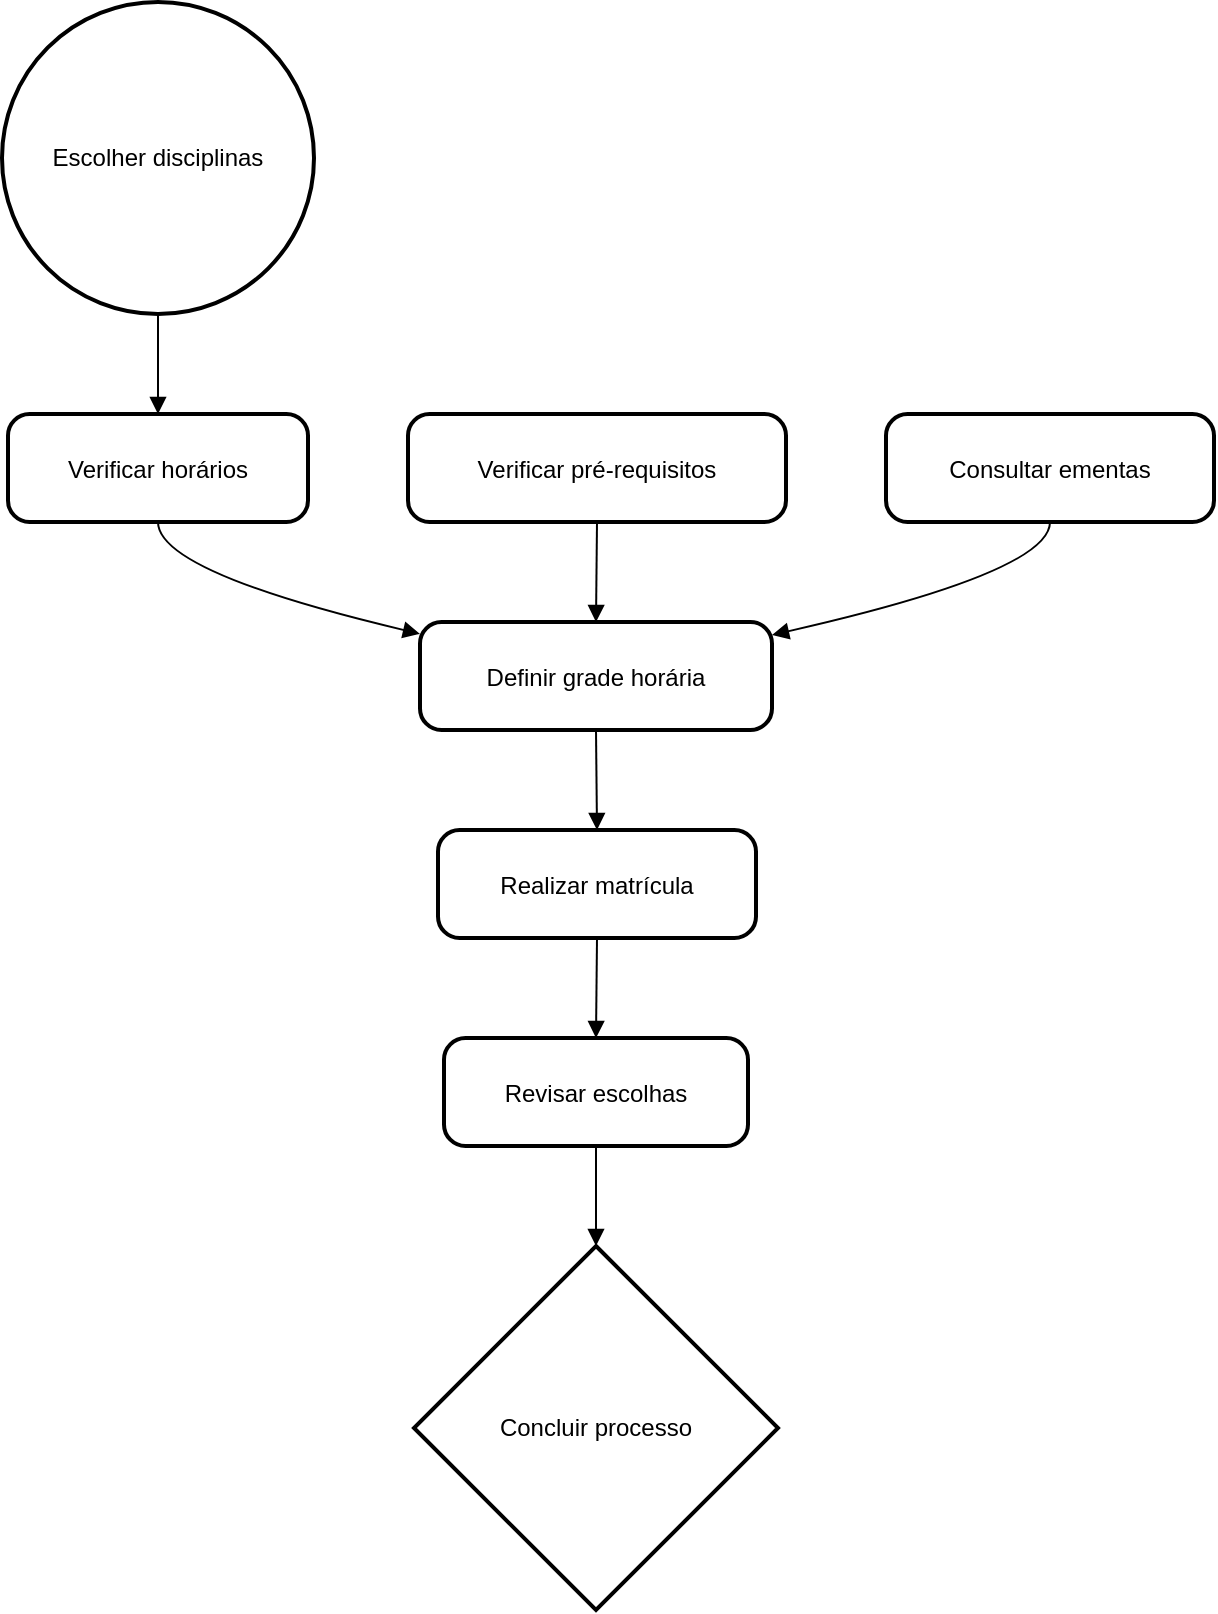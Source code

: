 <mxfile version="26.1.1">
  <diagram name="Página-1" id="jlNsaxHQIJMFatCpXPVM">
    <mxGraphModel>
      <root>
        <mxCell id="0" />
        <mxCell id="1" parent="0" />
        <mxCell id="2" value="Escolher disciplinas" style="ellipse;aspect=fixed;strokeWidth=2;whiteSpace=wrap;" vertex="1" parent="1">
          <mxGeometry x="8" y="8" width="156" height="156" as="geometry" />
        </mxCell>
        <mxCell id="3" value="Verificar horários" style="rounded=1;arcSize=20;strokeWidth=2" vertex="1" parent="1">
          <mxGeometry x="11" y="214" width="150" height="54" as="geometry" />
        </mxCell>
        <mxCell id="4" value="Verificar pré-requisitos" style="rounded=1;arcSize=20;strokeWidth=2" vertex="1" parent="1">
          <mxGeometry x="211" y="214" width="189" height="54" as="geometry" />
        </mxCell>
        <mxCell id="5" value="Consultar ementas" style="rounded=1;arcSize=20;strokeWidth=2" vertex="1" parent="1">
          <mxGeometry x="450" y="214" width="164" height="54" as="geometry" />
        </mxCell>
        <mxCell id="6" value="Definir grade horária" style="rounded=1;arcSize=20;strokeWidth=2" vertex="1" parent="1">
          <mxGeometry x="217" y="318" width="176" height="54" as="geometry" />
        </mxCell>
        <mxCell id="7" value="Realizar matrícula" style="rounded=1;arcSize=20;strokeWidth=2" vertex="1" parent="1">
          <mxGeometry x="226" y="422" width="159" height="54" as="geometry" />
        </mxCell>
        <mxCell id="8" value="Revisar escolhas" style="rounded=1;arcSize=20;strokeWidth=2" vertex="1" parent="1">
          <mxGeometry x="229" y="526" width="152" height="54" as="geometry" />
        </mxCell>
        <mxCell id="9" value="Concluir processo" style="rhombus;strokeWidth=2;whiteSpace=wrap;" vertex="1" parent="1">
          <mxGeometry x="214" y="630" width="182" height="182" as="geometry" />
        </mxCell>
        <mxCell id="10" value="" style="curved=1;startArrow=none;endArrow=block;exitX=0.5;exitY=1;entryX=0.5;entryY=-0.01;" edge="1" parent="1" source="2" target="3">
          <mxGeometry relative="1" as="geometry">
            <Array as="points" />
          </mxGeometry>
        </mxCell>
        <mxCell id="11" value="" style="curved=1;startArrow=none;endArrow=block;exitX=0.5;exitY=0.99;entryX=0;entryY=0.11;" edge="1" parent="1" source="3" target="6">
          <mxGeometry relative="1" as="geometry">
            <Array as="points">
              <mxPoint x="86" y="293" />
            </Array>
          </mxGeometry>
        </mxCell>
        <mxCell id="12" value="" style="curved=1;startArrow=none;endArrow=block;exitX=0.5;exitY=0.99;entryX=0.5;entryY=-0.01;" edge="1" parent="1" source="4" target="6">
          <mxGeometry relative="1" as="geometry">
            <Array as="points" />
          </mxGeometry>
        </mxCell>
        <mxCell id="13" value="" style="curved=1;startArrow=none;endArrow=block;exitX=0.5;exitY=0.99;entryX=1;entryY=0.12;" edge="1" parent="1" source="5" target="6">
          <mxGeometry relative="1" as="geometry">
            <Array as="points">
              <mxPoint x="532" y="293" />
            </Array>
          </mxGeometry>
        </mxCell>
        <mxCell id="14" value="" style="curved=1;startArrow=none;endArrow=block;exitX=0.5;exitY=0.99;entryX=0.5;entryY=-0.01;" edge="1" parent="1" source="6" target="7">
          <mxGeometry relative="1" as="geometry">
            <Array as="points" />
          </mxGeometry>
        </mxCell>
        <mxCell id="15" value="" style="curved=1;startArrow=none;endArrow=block;exitX=0.5;exitY=0.99;entryX=0.5;entryY=-0.01;" edge="1" parent="1" source="7" target="8">
          <mxGeometry relative="1" as="geometry">
            <Array as="points" />
          </mxGeometry>
        </mxCell>
        <mxCell id="16" value="" style="curved=1;startArrow=none;endArrow=block;exitX=0.5;exitY=0.99;entryX=0.5;entryY=0;" edge="1" parent="1" source="8" target="9">
          <mxGeometry relative="1" as="geometry">
            <Array as="points" />
          </mxGeometry>
        </mxCell>
      </root>
    </mxGraphModel>
  </diagram>
</mxfile>
